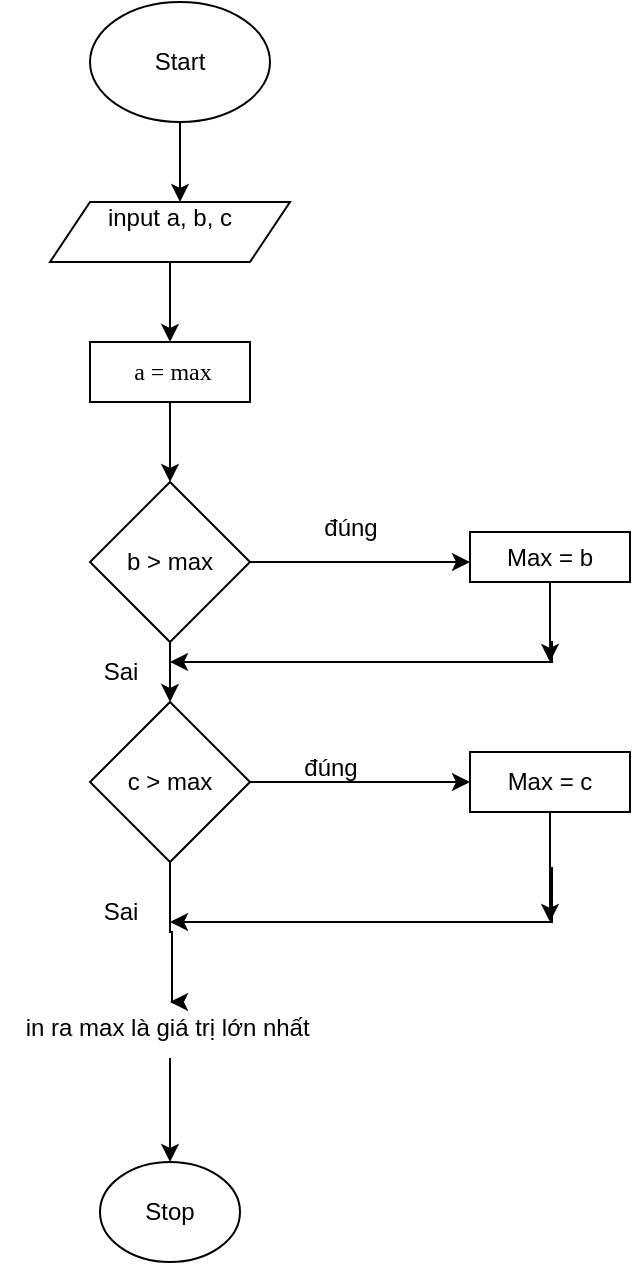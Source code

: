 <mxfile version="22.1.0" type="device">
  <diagram name="Trang-1" id="1bT6xQNrQoaEzTDrTpRP">
    <mxGraphModel dx="1050" dy="565" grid="1" gridSize="10" guides="1" tooltips="1" connect="1" arrows="1" fold="1" page="1" pageScale="1" pageWidth="827" pageHeight="1169" math="0" shadow="0">
      <root>
        <mxCell id="0" />
        <mxCell id="1" parent="0" />
        <mxCell id="loGQFenZIwGzkwQMx5UV-10" style="edgeStyle=orthogonalEdgeStyle;rounded=0;orthogonalLoop=1;jettySize=auto;html=1;" edge="1" parent="1" source="loGQFenZIwGzkwQMx5UV-1">
          <mxGeometry relative="1" as="geometry">
            <mxPoint x="385" y="100" as="targetPoint" />
          </mxGeometry>
        </mxCell>
        <mxCell id="loGQFenZIwGzkwQMx5UV-1" value="&lt;font style=&quot;vertical-align: inherit;&quot;&gt;&lt;font style=&quot;vertical-align: inherit;&quot;&gt;Start&lt;/font&gt;&lt;/font&gt;" style="ellipse;whiteSpace=wrap;html=1;" vertex="1" parent="1">
          <mxGeometry x="340" width="90" height="60" as="geometry" />
        </mxCell>
        <mxCell id="loGQFenZIwGzkwQMx5UV-12" style="edgeStyle=orthogonalEdgeStyle;rounded=0;orthogonalLoop=1;jettySize=auto;html=1;exitX=0.5;exitY=1;exitDx=0;exitDy=0;" edge="1" parent="1" source="loGQFenZIwGzkwQMx5UV-5">
          <mxGeometry relative="1" as="geometry">
            <mxPoint x="380" y="240" as="targetPoint" />
          </mxGeometry>
        </mxCell>
        <mxCell id="loGQFenZIwGzkwQMx5UV-5" value="&lt;p&gt;&lt;font face=&quot;Times New Roman&quot;&gt;&lt;font style=&quot;vertical-align: inherit;&quot;&gt;&lt;font style=&quot;vertical-align: inherit;&quot;&gt;&amp;nbsp;a = max&lt;/font&gt;&lt;/font&gt;&lt;/font&gt;&lt;/p&gt;" style="rounded=0;whiteSpace=wrap;html=1;" vertex="1" parent="1">
          <mxGeometry x="340" y="170" width="80" height="30" as="geometry" />
        </mxCell>
        <mxCell id="loGQFenZIwGzkwQMx5UV-13" style="edgeStyle=orthogonalEdgeStyle;rounded=0;orthogonalLoop=1;jettySize=auto;html=1;exitX=1;exitY=0.5;exitDx=0;exitDy=0;" edge="1" parent="1" source="loGQFenZIwGzkwQMx5UV-6">
          <mxGeometry relative="1" as="geometry">
            <mxPoint x="530" y="280" as="targetPoint" />
          </mxGeometry>
        </mxCell>
        <mxCell id="loGQFenZIwGzkwQMx5UV-17" style="edgeStyle=orthogonalEdgeStyle;rounded=0;orthogonalLoop=1;jettySize=auto;html=1;exitX=0.5;exitY=1;exitDx=0;exitDy=0;" edge="1" parent="1" source="loGQFenZIwGzkwQMx5UV-6" target="loGQFenZIwGzkwQMx5UV-18">
          <mxGeometry relative="1" as="geometry">
            <mxPoint x="380" y="360" as="targetPoint" />
          </mxGeometry>
        </mxCell>
        <mxCell id="loGQFenZIwGzkwQMx5UV-6" value="&lt;font style=&quot;vertical-align: inherit;&quot;&gt;&lt;font style=&quot;vertical-align: inherit;&quot;&gt;b &amp;gt; max&lt;/font&gt;&lt;/font&gt;" style="rhombus;whiteSpace=wrap;html=1;" vertex="1" parent="1">
          <mxGeometry x="340" y="240" width="80" height="80" as="geometry" />
        </mxCell>
        <mxCell id="loGQFenZIwGzkwQMx5UV-11" style="edgeStyle=orthogonalEdgeStyle;rounded=0;orthogonalLoop=1;jettySize=auto;html=1;exitX=0.5;exitY=1;exitDx=0;exitDy=0;" edge="1" parent="1" source="loGQFenZIwGzkwQMx5UV-7">
          <mxGeometry relative="1" as="geometry">
            <mxPoint x="380" y="170" as="targetPoint" />
          </mxGeometry>
        </mxCell>
        <mxCell id="loGQFenZIwGzkwQMx5UV-7" value="&lt;font style=&quot;vertical-align: inherit;&quot;&gt;&lt;font style=&quot;vertical-align: inherit;&quot;&gt;input a, b, c&lt;br&gt;&lt;br&gt;&lt;/font&gt;&lt;/font&gt;" style="shape=parallelogram;perimeter=parallelogramPerimeter;whiteSpace=wrap;html=1;fixedSize=1;" vertex="1" parent="1">
          <mxGeometry x="320" y="100" width="120" height="30" as="geometry" />
        </mxCell>
        <mxCell id="loGQFenZIwGzkwQMx5UV-9" style="edgeStyle=orthogonalEdgeStyle;rounded=0;orthogonalLoop=1;jettySize=auto;html=1;exitX=0.5;exitY=1;exitDx=0;exitDy=0;" edge="1" parent="1" source="loGQFenZIwGzkwQMx5UV-1" target="loGQFenZIwGzkwQMx5UV-1">
          <mxGeometry relative="1" as="geometry" />
        </mxCell>
        <mxCell id="loGQFenZIwGzkwQMx5UV-15" value="&lt;font style=&quot;vertical-align: inherit;&quot;&gt;&lt;font style=&quot;vertical-align: inherit;&quot;&gt;đúng&lt;br&gt;&lt;/font&gt;&lt;/font&gt;" style="text;html=1;align=center;verticalAlign=middle;resizable=0;points=[];autosize=1;strokeColor=none;fillColor=none;" vertex="1" parent="1">
          <mxGeometry x="445" y="248" width="50" height="30" as="geometry" />
        </mxCell>
        <mxCell id="loGQFenZIwGzkwQMx5UV-25" style="edgeStyle=orthogonalEdgeStyle;rounded=0;orthogonalLoop=1;jettySize=auto;html=1;" edge="1" parent="1" source="loGQFenZIwGzkwQMx5UV-16">
          <mxGeometry relative="1" as="geometry">
            <mxPoint x="380" y="330" as="targetPoint" />
            <Array as="points">
              <mxPoint x="570" y="320" />
              <mxPoint x="571" y="320" />
            </Array>
          </mxGeometry>
        </mxCell>
        <mxCell id="loGQFenZIwGzkwQMx5UV-26" style="edgeStyle=orthogonalEdgeStyle;rounded=0;orthogonalLoop=1;jettySize=auto;html=1;exitX=0.5;exitY=1;exitDx=0;exitDy=0;" edge="1" parent="1" source="loGQFenZIwGzkwQMx5UV-16">
          <mxGeometry relative="1" as="geometry">
            <mxPoint x="570" y="330" as="targetPoint" />
          </mxGeometry>
        </mxCell>
        <mxCell id="loGQFenZIwGzkwQMx5UV-16" value="&lt;font style=&quot;vertical-align: inherit;&quot;&gt;&lt;font style=&quot;vertical-align: inherit;&quot;&gt;Max = b&lt;/font&gt;&lt;/font&gt;" style="rounded=0;whiteSpace=wrap;html=1;" vertex="1" parent="1">
          <mxGeometry x="530" y="265" width="80" height="25" as="geometry" />
        </mxCell>
        <mxCell id="loGQFenZIwGzkwQMx5UV-20" style="edgeStyle=orthogonalEdgeStyle;rounded=0;orthogonalLoop=1;jettySize=auto;html=1;exitX=1;exitY=0.5;exitDx=0;exitDy=0;" edge="1" parent="1" source="loGQFenZIwGzkwQMx5UV-18">
          <mxGeometry relative="1" as="geometry">
            <mxPoint x="530" y="390" as="targetPoint" />
          </mxGeometry>
        </mxCell>
        <mxCell id="loGQFenZIwGzkwQMx5UV-27" style="edgeStyle=orthogonalEdgeStyle;rounded=0;orthogonalLoop=1;jettySize=auto;html=1;" edge="1" parent="1" source="loGQFenZIwGzkwQMx5UV-18">
          <mxGeometry relative="1" as="geometry">
            <mxPoint x="380" y="500" as="targetPoint" />
            <Array as="points">
              <mxPoint x="380" y="465" />
              <mxPoint x="381" y="465" />
            </Array>
          </mxGeometry>
        </mxCell>
        <mxCell id="loGQFenZIwGzkwQMx5UV-18" value="&lt;font style=&quot;vertical-align: inherit;&quot;&gt;&lt;font style=&quot;vertical-align: inherit;&quot;&gt;c &amp;gt; max&lt;/font&gt;&lt;/font&gt;" style="rhombus;whiteSpace=wrap;html=1;" vertex="1" parent="1">
          <mxGeometry x="340" y="350" width="80" height="80" as="geometry" />
        </mxCell>
        <mxCell id="loGQFenZIwGzkwQMx5UV-19" value="&lt;font style=&quot;vertical-align: inherit;&quot;&gt;&lt;font style=&quot;vertical-align: inherit;&quot;&gt;&lt;font style=&quot;vertical-align: inherit;&quot;&gt;&lt;font style=&quot;vertical-align: inherit;&quot;&gt;Sai&lt;/font&gt;&lt;/font&gt;&lt;/font&gt;&lt;/font&gt;" style="text;html=1;align=center;verticalAlign=middle;resizable=0;points=[];autosize=1;strokeColor=none;fillColor=none;" vertex="1" parent="1">
          <mxGeometry x="335" y="320" width="40" height="30" as="geometry" />
        </mxCell>
        <mxCell id="loGQFenZIwGzkwQMx5UV-22" value="&lt;font style=&quot;vertical-align: inherit;&quot;&gt;&lt;font style=&quot;vertical-align: inherit;&quot;&gt;đúng&lt;/font&gt;&lt;/font&gt;" style="text;html=1;align=center;verticalAlign=middle;resizable=0;points=[];autosize=1;strokeColor=none;fillColor=none;" vertex="1" parent="1">
          <mxGeometry x="435" y="368" width="50" height="30" as="geometry" />
        </mxCell>
        <mxCell id="loGQFenZIwGzkwQMx5UV-28" style="edgeStyle=orthogonalEdgeStyle;rounded=0;orthogonalLoop=1;jettySize=auto;html=1;" edge="1" parent="1">
          <mxGeometry relative="1" as="geometry">
            <mxPoint x="380" y="460" as="targetPoint" />
            <mxPoint x="570" y="410" as="sourcePoint" />
            <Array as="points">
              <mxPoint x="570" y="433" />
              <mxPoint x="571" y="433" />
            </Array>
          </mxGeometry>
        </mxCell>
        <mxCell id="loGQFenZIwGzkwQMx5UV-29" style="edgeStyle=orthogonalEdgeStyle;rounded=0;orthogonalLoop=1;jettySize=auto;html=1;exitX=0.5;exitY=1;exitDx=0;exitDy=0;" edge="1" parent="1" source="loGQFenZIwGzkwQMx5UV-24">
          <mxGeometry relative="1" as="geometry">
            <mxPoint x="570" y="460" as="targetPoint" />
          </mxGeometry>
        </mxCell>
        <mxCell id="loGQFenZIwGzkwQMx5UV-24" value="&lt;font style=&quot;vertical-align: inherit;&quot;&gt;&lt;font style=&quot;vertical-align: inherit;&quot;&gt;Max = c&lt;/font&gt;&lt;/font&gt;" style="rounded=0;whiteSpace=wrap;html=1;" vertex="1" parent="1">
          <mxGeometry x="530" y="375" width="80" height="30" as="geometry" />
        </mxCell>
        <mxCell id="loGQFenZIwGzkwQMx5UV-30" value="&lt;font style=&quot;vertical-align: inherit;&quot;&gt;&lt;font style=&quot;vertical-align: inherit;&quot;&gt;Sai&lt;/font&gt;&lt;/font&gt;" style="text;html=1;align=center;verticalAlign=middle;resizable=0;points=[];autosize=1;strokeColor=none;fillColor=none;" vertex="1" parent="1">
          <mxGeometry x="335" y="440" width="40" height="30" as="geometry" />
        </mxCell>
        <mxCell id="loGQFenZIwGzkwQMx5UV-39" style="edgeStyle=orthogonalEdgeStyle;rounded=0;orthogonalLoop=1;jettySize=auto;html=1;" edge="1" parent="1" source="loGQFenZIwGzkwQMx5UV-33" target="loGQFenZIwGzkwQMx5UV-40">
          <mxGeometry relative="1" as="geometry">
            <mxPoint x="380" y="580" as="targetPoint" />
          </mxGeometry>
        </mxCell>
        <mxCell id="loGQFenZIwGzkwQMx5UV-33" value="&lt;font style=&quot;vertical-align: inherit;&quot;&gt;&lt;font style=&quot;vertical-align: inherit;&quot;&gt;&lt;font style=&quot;vertical-align: inherit;&quot;&gt;&lt;font style=&quot;vertical-align: inherit;&quot;&gt;&lt;font style=&quot;vertical-align: inherit;&quot;&gt;&lt;font style=&quot;vertical-align: inherit;&quot;&gt;in ra max là giá trị lớn nhất&amp;nbsp;&lt;/font&gt;&lt;/font&gt;&lt;/font&gt;&lt;/font&gt;&lt;/font&gt;&lt;/font&gt;" style="text;html=1;align=center;verticalAlign=middle;resizable=0;points=[];autosize=1;strokeColor=none;fillColor=none;" vertex="1" parent="1">
          <mxGeometry x="295" y="498" width="170" height="30" as="geometry" />
        </mxCell>
        <mxCell id="loGQFenZIwGzkwQMx5UV-40" value="&lt;font style=&quot;vertical-align: inherit;&quot;&gt;&lt;font style=&quot;vertical-align: inherit;&quot;&gt;Stop&lt;/font&gt;&lt;/font&gt;" style="ellipse;whiteSpace=wrap;html=1;" vertex="1" parent="1">
          <mxGeometry x="345" y="580" width="70" height="50" as="geometry" />
        </mxCell>
      </root>
    </mxGraphModel>
  </diagram>
</mxfile>
